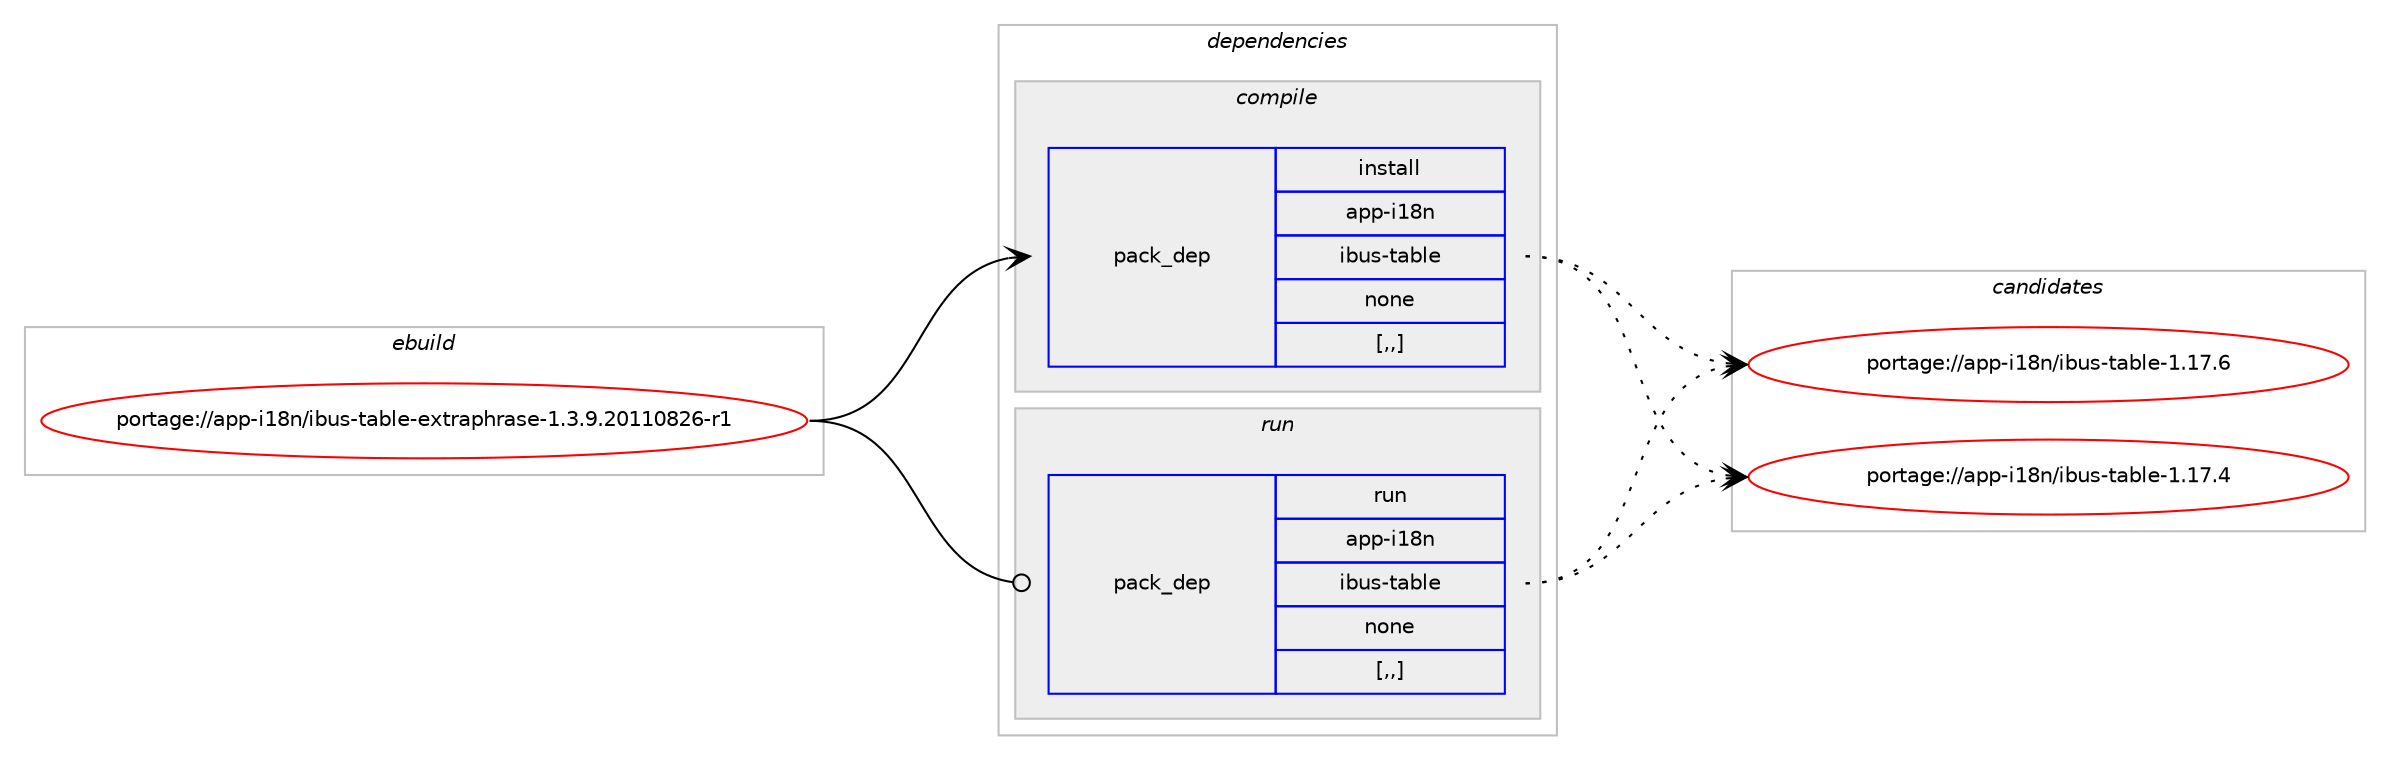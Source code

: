 digraph prolog {

# *************
# Graph options
# *************

newrank=true;
concentrate=true;
compound=true;
graph [rankdir=LR,fontname=Helvetica,fontsize=10,ranksep=1.5];#, ranksep=2.5, nodesep=0.2];
edge  [arrowhead=vee];
node  [fontname=Helvetica,fontsize=10];

# **********
# The ebuild
# **********

subgraph cluster_leftcol {
color=gray;
label=<<i>ebuild</i>>;
id [label="portage://app-i18n/ibus-table-extraphrase-1.3.9.20110826-r1", color=red, width=4, href="../app-i18n/ibus-table-extraphrase-1.3.9.20110826-r1.svg"];
}

# ****************
# The dependencies
# ****************

subgraph cluster_midcol {
color=gray;
label=<<i>dependencies</i>>;
subgraph cluster_compile {
fillcolor="#eeeeee";
style=filled;
label=<<i>compile</i>>;
subgraph pack26472 {
dependency38051 [label=<<TABLE BORDER="0" CELLBORDER="1" CELLSPACING="0" CELLPADDING="4" WIDTH="220"><TR><TD ROWSPAN="6" CELLPADDING="30">pack_dep</TD></TR><TR><TD WIDTH="110">install</TD></TR><TR><TD>app-i18n</TD></TR><TR><TD>ibus-table</TD></TR><TR><TD>none</TD></TR><TR><TD>[,,]</TD></TR></TABLE>>, shape=none, color=blue];
}
id:e -> dependency38051:w [weight=20,style="solid",arrowhead="vee"];
}
subgraph cluster_compileandrun {
fillcolor="#eeeeee";
style=filled;
label=<<i>compile and run</i>>;
}
subgraph cluster_run {
fillcolor="#eeeeee";
style=filled;
label=<<i>run</i>>;
subgraph pack26473 {
dependency38052 [label=<<TABLE BORDER="0" CELLBORDER="1" CELLSPACING="0" CELLPADDING="4" WIDTH="220"><TR><TD ROWSPAN="6" CELLPADDING="30">pack_dep</TD></TR><TR><TD WIDTH="110">run</TD></TR><TR><TD>app-i18n</TD></TR><TR><TD>ibus-table</TD></TR><TR><TD>none</TD></TR><TR><TD>[,,]</TD></TR></TABLE>>, shape=none, color=blue];
}
id:e -> dependency38052:w [weight=20,style="solid",arrowhead="odot"];
}
}

# **************
# The candidates
# **************

subgraph cluster_choices {
rank=same;
color=gray;
label=<<i>candidates</i>>;

subgraph choice26472 {
color=black;
nodesep=1;
choice97112112451054956110471059811711545116979810810145494649554654 [label="portage://app-i18n/ibus-table-1.17.6", color=red, width=4,href="../app-i18n/ibus-table-1.17.6.svg"];
choice97112112451054956110471059811711545116979810810145494649554652 [label="portage://app-i18n/ibus-table-1.17.4", color=red, width=4,href="../app-i18n/ibus-table-1.17.4.svg"];
dependency38051:e -> choice97112112451054956110471059811711545116979810810145494649554654:w [style=dotted,weight="100"];
dependency38051:e -> choice97112112451054956110471059811711545116979810810145494649554652:w [style=dotted,weight="100"];
}
subgraph choice26473 {
color=black;
nodesep=1;
choice97112112451054956110471059811711545116979810810145494649554654 [label="portage://app-i18n/ibus-table-1.17.6", color=red, width=4,href="../app-i18n/ibus-table-1.17.6.svg"];
choice97112112451054956110471059811711545116979810810145494649554652 [label="portage://app-i18n/ibus-table-1.17.4", color=red, width=4,href="../app-i18n/ibus-table-1.17.4.svg"];
dependency38052:e -> choice97112112451054956110471059811711545116979810810145494649554654:w [style=dotted,weight="100"];
dependency38052:e -> choice97112112451054956110471059811711545116979810810145494649554652:w [style=dotted,weight="100"];
}
}

}
